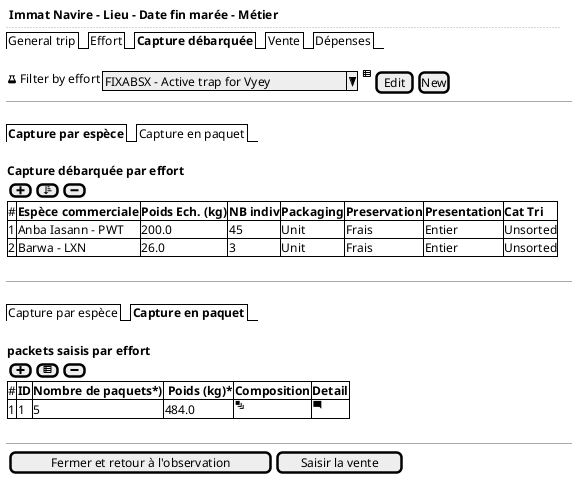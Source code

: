@startsalt
{
  <b> Immat Navire - Lieu - Date fin marée - Métier
  ..
  {/ General trip | Effort | <b>Capture débarquée | Vente | Dépenses }
  .
  {<&beaker> Filter by effort | { ^FIXABSX - Active trap for Vyey^ } | <&spreadsheet> | [Edit] | [New]}
  -- | --
  .
  {/ <b>Capture par espèce | Capture en paquet }
  .
  {
  <b>Capture débarquée par effort
  {[<&plus>]  | [<&sort-ascending>] | [<&minus>]}

  {#
  # | <b>Espèce commerciale         | <b>Poids Ech. (kg)   | <b>NB indiv | <b>Packaging | <b>Preservation | <b>Presentation | <b>Cat Tri
  1 | Anba Iasann - PWT     | 200.0             | 45 | Unit | Frais | Entier | Unsorted
  2 | Barwa - LXN     | 26.0             | 3 | Unit | Frais | Entier | Unsorted
  }
  }
  .
  -- | --
  .
  {/ Capture par espèce | <b>Capture en paquet }
  .
  {
  <b>packets saisis par effort
  {[<&plus>]  | [<&spreadsheet>] | [<&minus>]}

  {#
  # | <b>ID | <b>Nombre de paquets*)   | <b> Poids (kg)* | <b>Composition | <b>Detail
  1 | 1     | 5             | 484.0 | <&layers> | <&comment-square>
  }
  }
  .
  -- | --
  {{[Fermer et retour à l'observation] | [Saisir la vente]}}
}
@endsalt
